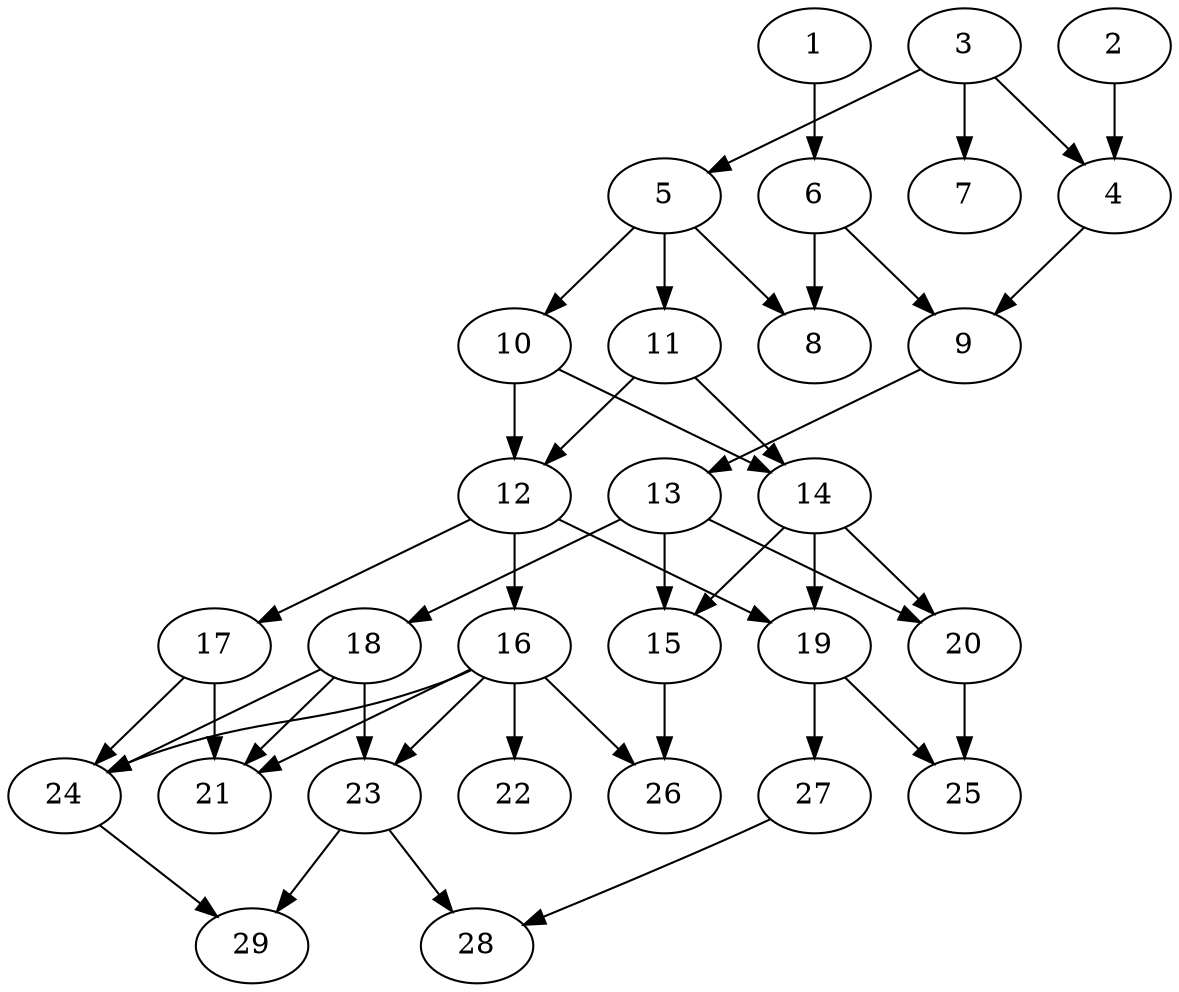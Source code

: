// DAG (tier=2-normal, mode=data, n=29, ccr=0.402, fat=0.500, density=0.463, regular=0.565, jump=0.139, mindata=2097152, maxdata=16777216)
// DAG automatically generated by daggen at Sun Aug 24 16:33:34 2025
// /home/ermia/Project/Environments/daggen/bin/daggen --dot --ccr 0.402 --fat 0.500 --regular 0.565 --density 0.463 --jump 0.139 --mindata 2097152 --maxdata 16777216 -n 29 
digraph G {
  1 [size="1516153293502737152", alpha="0.04", expect_size="758076646751368576"]
  1 -> 6 [size ="631144403959808"]
  2 [size="315623163725376126976", alpha="0.06", expect_size="157811581862688063488"]
  2 -> 4 [size ="370853657182208"]
  3 [size="2774291650897407639552", alpha="0.05", expect_size="1387145825448703819776"]
  3 -> 4 [size ="1579518548508672"]
  3 -> 5 [size ="1579518548508672"]
  3 -> 7 [size ="1579518548508672"]
  4 [size="4084999814056660434944", alpha="0.16", expect_size="2042499907028330217472"]
  4 -> 9 [size ="2044331628167168"]
  5 [size="522790058604586074112", alpha="0.04", expect_size="261395029302293037056"]
  5 -> 8 [size ="519168340262912"]
  5 -> 10 [size ="519168340262912"]
  5 -> 11 [size ="519168340262912"]
  6 [size="299547642189572864", alpha="0.18", expect_size="149773821094786432"]
  6 -> 8 [size ="331044033134592"]
  6 -> 9 [size ="331044033134592"]
  7 [size="272210677802662363136", alpha="0.09", expect_size="136105338901331181568"]
  8 [size="37370962212870952", alpha="0.05", expect_size="18685481106435476"]
  9 [size="51316942691668852736", alpha="0.09", expect_size="25658471345834426368"]
  9 -> 13 [size ="110474955849728"]
  10 [size="243763837575728672", alpha="0.04", expect_size="121881918787864336"]
  10 -> 12 [size ="494651391868928"]
  10 -> 14 [size ="494651391868928"]
  11 [size="1692520344820112896", alpha="0.10", expect_size="846260172410056448"]
  11 -> 12 [size ="787495012794368"]
  11 -> 14 [size ="787495012794368"]
  12 [size="101563041048225072", alpha="0.05", expect_size="50781520524112536"]
  12 -> 16 [size ="1635019567136768"]
  12 -> 17 [size ="1635019567136768"]
  12 -> 19 [size ="1635019567136768"]
  13 [size="977695139664119680", alpha="0.15", expect_size="488847569832059840"]
  13 -> 15 [size ="600811977572352"]
  13 -> 18 [size ="600811977572352"]
  13 -> 20 [size ="600811977572352"]
  14 [size="15086146604189238", alpha="0.00", expect_size="7543073302094619"]
  14 -> 15 [size ="1230206979276800"]
  14 -> 19 [size ="1230206979276800"]
  14 -> 20 [size ="1230206979276800"]
  15 [size="2828309690998101", alpha="0.16", expect_size="1414154845499050"]
  15 -> 26 [size ="44956437708800"]
  16 [size="354191075899084800", alpha="0.08", expect_size="177095537949542400"]
  16 -> 21 [size ="345102266400768"]
  16 -> 22 [size ="345102266400768"]
  16 -> 23 [size ="345102266400768"]
  16 -> 24 [size ="345102266400768"]
  16 -> 26 [size ="345102266400768"]
  17 [size="2513485238785227264", alpha="0.05", expect_size="1256742619392613632"]
  17 -> 21 [size ="1660886007676928"]
  17 -> 24 [size ="1660886007676928"]
  18 [size="26994269559829180", alpha="0.00", expect_size="13497134779914590"]
  18 -> 21 [size ="657165236830208"]
  18 -> 23 [size ="657165236830208"]
  18 -> 24 [size ="657165236830208"]
  19 [size="228237138265183879168", alpha="0.02", expect_size="114118569132591939584"]
  19 -> 25 [size ="298777252462592"]
  19 -> 27 [size ="298777252462592"]
  20 [size="3185513898483453526016", alpha="0.06", expect_size="1592756949241726763008"]
  20 -> 25 [size ="1731980467109888"]
  21 [size="601756794627486336", alpha="0.19", expect_size="300878397313743168"]
  22 [size="3820132057548296704", alpha="0.18", expect_size="1910066028774148352"]
  23 [size="1649047974239203072", alpha="0.19", expect_size="824523987119601536"]
  23 -> 28 [size ="1127214703706112"]
  23 -> 29 [size ="1127214703706112"]
  24 [size="53120387321960800", alpha="0.10", expect_size="26560193660980400"]
  24 -> 29 [size ="1152245773107200"]
  25 [size="97303660907496944", alpha="0.12", expect_size="48651830453748472"]
  26 [size="1394115036903084544", alpha="0.02", expect_size="697057518451542272"]
  27 [size="33464943696729341952", alpha="0.19", expect_size="16732471848364670976"]
  27 -> 28 [size ="83077493686272"]
  28 [size="62720516831616984", alpha="0.02", expect_size="31360258415808492"]
  29 [size="416925011705842880", alpha="0.04", expect_size="208462505852921440"]
}